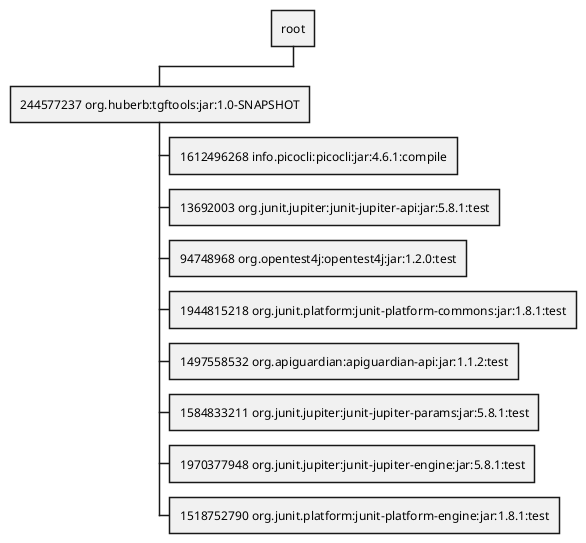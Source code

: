 @startwbs

* root
** 244577237 org.huberb:tgftools:jar:1.0-SNAPSHOT
*** 1612496268 info.picocli:picocli:jar:4.6.1:compile
*** 13692003 org.junit.jupiter:junit-jupiter-api:jar:5.8.1:test
*** 94748968 org.opentest4j:opentest4j:jar:1.2.0:test
*** 1944815218 org.junit.platform:junit-platform-commons:jar:1.8.1:test
*** 1497558532 org.apiguardian:apiguardian-api:jar:1.1.2:test
*** 1584833211 org.junit.jupiter:junit-jupiter-params:jar:5.8.1:test
*** 1970377948 org.junit.jupiter:junit-jupiter-engine:jar:5.8.1:test
*** 1518752790 org.junit.platform:junit-platform-engine:jar:1.8.1:test

@endwbs

